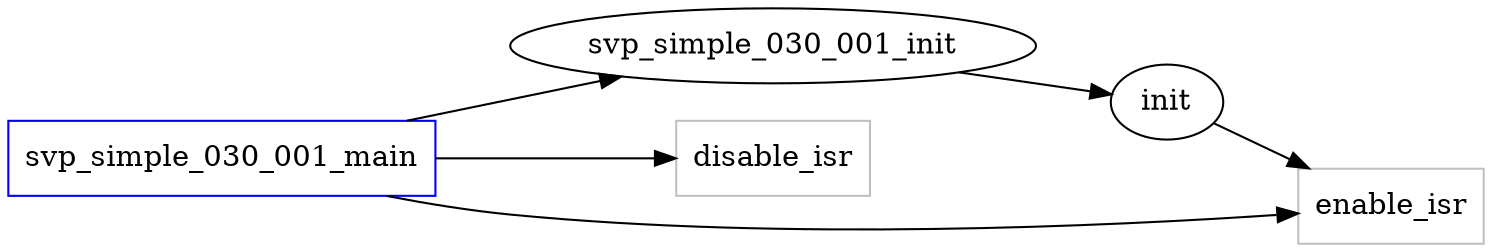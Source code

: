 digraph functioncalls {
rankdir=LR;

svp_simple_030_001_main [shape="box", color=blue];
svp_simple_030_001_init [label="svp_simple_030_001_init", ];
svp_simple_030_001_main -> svp_simple_030_001_init;
disable_isr [label="disable_isr", shape="box", color=grey];
svp_simple_030_001_main -> disable_isr;
enable_isr [label="enable_isr", shape="box", color=grey];
svp_simple_030_001_main -> enable_isr;
init [label="init", ];
svp_simple_030_001_init -> init;
init -> enable_isr;
}
